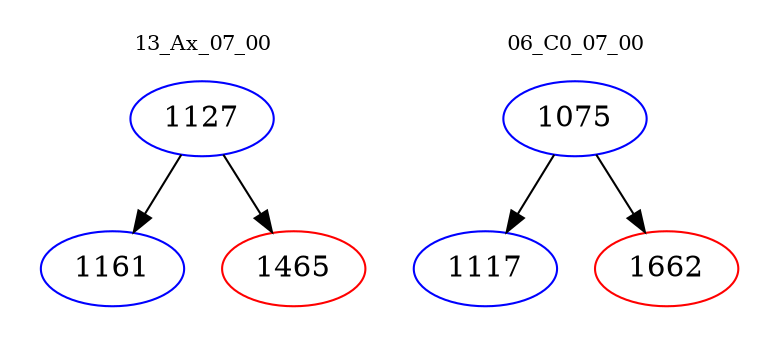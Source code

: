 digraph{
subgraph cluster_0 {
color = white
label = "13_Ax_07_00";
fontsize=10;
T0_1127 [label="1127", color="blue"]
T0_1127 -> T0_1161 [color="black"]
T0_1161 [label="1161", color="blue"]
T0_1127 -> T0_1465 [color="black"]
T0_1465 [label="1465", color="red"]
}
subgraph cluster_1 {
color = white
label = "06_C0_07_00";
fontsize=10;
T1_1075 [label="1075", color="blue"]
T1_1075 -> T1_1117 [color="black"]
T1_1117 [label="1117", color="blue"]
T1_1075 -> T1_1662 [color="black"]
T1_1662 [label="1662", color="red"]
}
}
